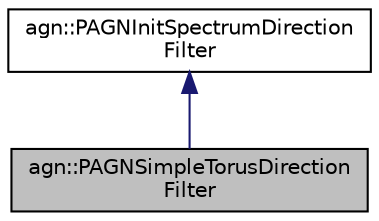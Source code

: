 digraph "agn::PAGNSimpleTorusDirectionFilter"
{
 // LATEX_PDF_SIZE
  edge [fontname="Helvetica",fontsize="10",labelfontname="Helvetica",labelfontsize="10"];
  node [fontname="Helvetica",fontsize="10",shape=record];
  Node1 [label="agn::PAGNSimpleTorusDirection\lFilter",height=0.2,width=0.4,color="black", fillcolor="grey75", style="filled", fontcolor="black",tooltip=" "];
  Node2 -> Node1 [dir="back",color="midnightblue",fontsize="10",style="solid",fontname="Helvetica"];
  Node2 [label="agn::PAGNInitSpectrumDirection\lFilter",height=0.2,width=0.4,color="black", fillcolor="white", style="filled",URL="$classagn_1_1_p_a_g_n_init_spectrum_direction_filter.html",tooltip="This functor filters the initial directions of the photons generated in the simulation."];
}
